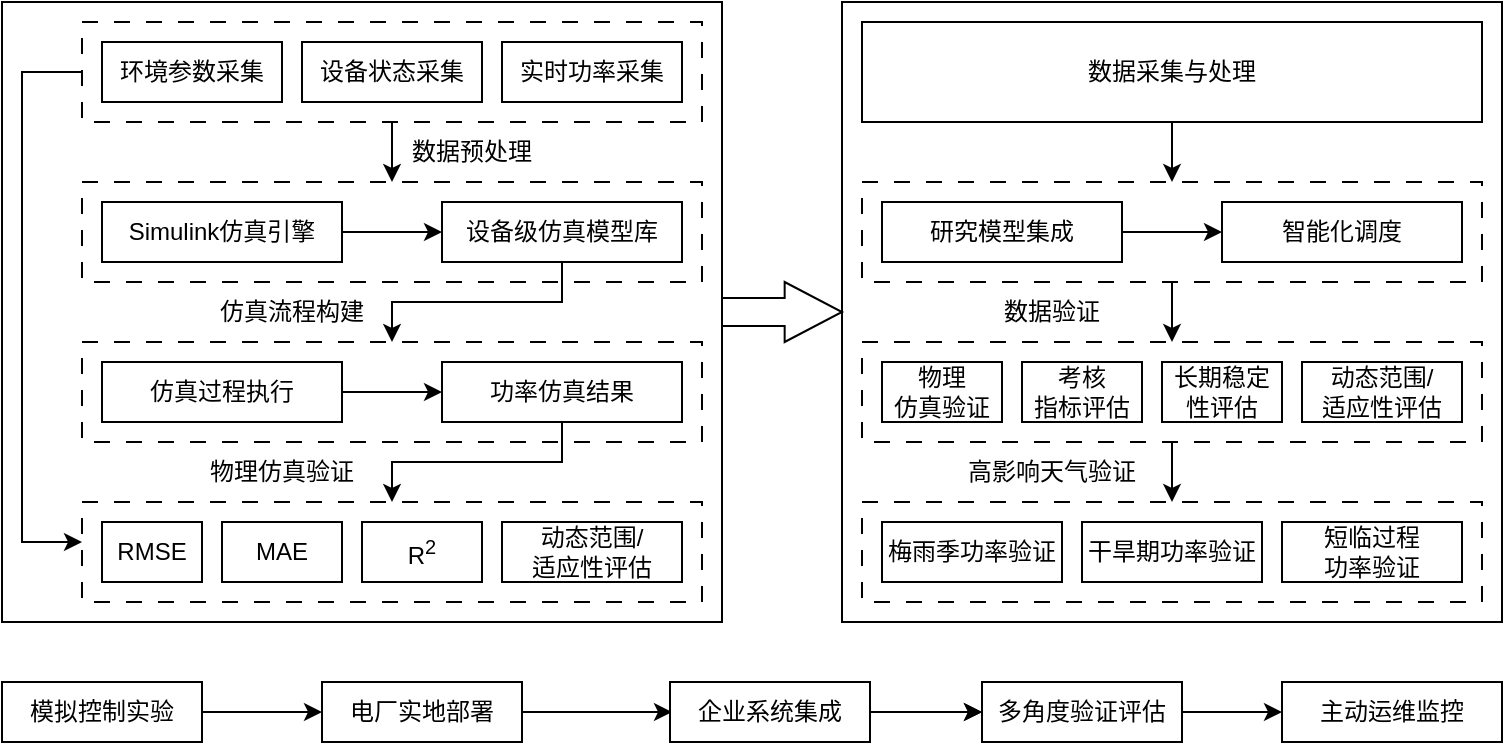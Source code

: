 <mxfile version="24.7.14">
  <diagram name="第 1 页" id="JdO8HhEov-TxPUyxK-kK">
    <mxGraphModel dx="1788" dy="933" grid="1" gridSize="10" guides="1" tooltips="1" connect="1" arrows="1" fold="1" page="1" pageScale="1" pageWidth="827" pageHeight="1169" math="0" shadow="0">
      <root>
        <mxCell id="0" />
        <mxCell id="1" parent="0" />
        <mxCell id="gggR3p40mo_o2JFA4w1f-165" value="" style="rounded=0;whiteSpace=wrap;html=1;fillColor=none;" vertex="1" parent="1">
          <mxGeometry x="450" y="410" width="330" height="310" as="geometry" />
        </mxCell>
        <mxCell id="gggR3p40mo_o2JFA4w1f-157" value="" style="rounded=0;whiteSpace=wrap;html=1;fillColor=none;" vertex="1" parent="1">
          <mxGeometry x="30" y="410" width="360" height="310" as="geometry" />
        </mxCell>
        <mxCell id="gggR3p40mo_o2JFA4w1f-11" value="" style="html=1;whiteSpace=wrap;dashed=1;dashPattern=8 8;" vertex="1" parent="1">
          <mxGeometry x="70" y="500" width="310" height="50" as="geometry" />
        </mxCell>
        <mxCell id="gggR3p40mo_o2JFA4w1f-21" value="" style="edgeStyle=orthogonalEdgeStyle;rounded=0;orthogonalLoop=1;jettySize=auto;html=1;entryX=0.5;entryY=0;entryDx=0;entryDy=0;" edge="1" parent="1" source="gggR3p40mo_o2JFA4w1f-1" target="gggR3p40mo_o2JFA4w1f-11">
          <mxGeometry relative="1" as="geometry" />
        </mxCell>
        <mxCell id="gggR3p40mo_o2JFA4w1f-1" value="" style="html=1;whiteSpace=wrap;dashed=1;dashPattern=8 8;" vertex="1" parent="1">
          <mxGeometry x="70" y="420" width="310" height="50" as="geometry" />
        </mxCell>
        <mxCell id="gggR3p40mo_o2JFA4w1f-2" value="环境参数采集" style="rounded=0;whiteSpace=wrap;html=1;" vertex="1" parent="1">
          <mxGeometry x="80" y="430" width="90" height="30" as="geometry" />
        </mxCell>
        <mxCell id="gggR3p40mo_o2JFA4w1f-3" value="设备状态采集" style="rounded=0;whiteSpace=wrap;html=1;" vertex="1" parent="1">
          <mxGeometry x="180" y="430" width="90" height="30" as="geometry" />
        </mxCell>
        <mxCell id="gggR3p40mo_o2JFA4w1f-4" value="Simulink仿真引擎" style="rounded=0;whiteSpace=wrap;html=1;" vertex="1" parent="1">
          <mxGeometry x="80" y="510" width="120" height="30" as="geometry" />
        </mxCell>
        <mxCell id="gggR3p40mo_o2JFA4w1f-10" value="实时功率采集" style="rounded=0;whiteSpace=wrap;html=1;" vertex="1" parent="1">
          <mxGeometry x="280" y="430" width="90" height="30" as="geometry" />
        </mxCell>
        <mxCell id="gggR3p40mo_o2JFA4w1f-38" value="" style="edgeStyle=orthogonalEdgeStyle;rounded=0;orthogonalLoop=1;jettySize=auto;html=1;entryX=0.5;entryY=0;entryDx=0;entryDy=0;" edge="1" parent="1" source="gggR3p40mo_o2JFA4w1f-12" target="gggR3p40mo_o2JFA4w1f-22">
          <mxGeometry relative="1" as="geometry" />
        </mxCell>
        <mxCell id="gggR3p40mo_o2JFA4w1f-12" value="设备级仿真模型库" style="rounded=0;whiteSpace=wrap;html=1;" vertex="1" parent="1">
          <mxGeometry x="250" y="510" width="120" height="30" as="geometry" />
        </mxCell>
        <mxCell id="gggR3p40mo_o2JFA4w1f-13" value="" style="endArrow=classic;html=1;rounded=0;entryX=0;entryY=0.5;entryDx=0;entryDy=0;exitX=1;exitY=0.5;exitDx=0;exitDy=0;" edge="1" parent="1" source="gggR3p40mo_o2JFA4w1f-4" target="gggR3p40mo_o2JFA4w1f-12">
          <mxGeometry width="50" height="50" relative="1" as="geometry">
            <mxPoint x="390" y="350" as="sourcePoint" />
            <mxPoint x="440" y="300" as="targetPoint" />
          </mxGeometry>
        </mxCell>
        <mxCell id="gggR3p40mo_o2JFA4w1f-22" value="" style="html=1;whiteSpace=wrap;dashed=1;dashPattern=8 8;" vertex="1" parent="1">
          <mxGeometry x="70" y="580" width="310" height="50" as="geometry" />
        </mxCell>
        <mxCell id="gggR3p40mo_o2JFA4w1f-23" value="仿真过程执行" style="rounded=0;whiteSpace=wrap;html=1;" vertex="1" parent="1">
          <mxGeometry x="80" y="590" width="120" height="30" as="geometry" />
        </mxCell>
        <mxCell id="gggR3p40mo_o2JFA4w1f-36" value="" style="edgeStyle=orthogonalEdgeStyle;rounded=0;orthogonalLoop=1;jettySize=auto;html=1;entryX=0.5;entryY=0;entryDx=0;entryDy=0;" edge="1" parent="1" source="gggR3p40mo_o2JFA4w1f-24" target="gggR3p40mo_o2JFA4w1f-27">
          <mxGeometry relative="1" as="geometry" />
        </mxCell>
        <mxCell id="gggR3p40mo_o2JFA4w1f-24" value="功率仿真结果" style="rounded=0;whiteSpace=wrap;html=1;" vertex="1" parent="1">
          <mxGeometry x="250" y="590" width="120" height="30" as="geometry" />
        </mxCell>
        <mxCell id="gggR3p40mo_o2JFA4w1f-25" value="" style="endArrow=classic;html=1;rounded=0;entryX=0;entryY=0.5;entryDx=0;entryDy=0;exitX=1;exitY=0.5;exitDx=0;exitDy=0;" edge="1" parent="1" source="gggR3p40mo_o2JFA4w1f-23" target="gggR3p40mo_o2JFA4w1f-24">
          <mxGeometry width="50" height="50" relative="1" as="geometry">
            <mxPoint x="390" y="430" as="sourcePoint" />
            <mxPoint x="440" y="380" as="targetPoint" />
          </mxGeometry>
        </mxCell>
        <mxCell id="gggR3p40mo_o2JFA4w1f-27" value="" style="html=1;whiteSpace=wrap;dashed=1;dashPattern=8 8;" vertex="1" parent="1">
          <mxGeometry x="70" y="660" width="310" height="50" as="geometry" />
        </mxCell>
        <mxCell id="gggR3p40mo_o2JFA4w1f-30" value="RMSE" style="rounded=0;whiteSpace=wrap;html=1;" vertex="1" parent="1">
          <mxGeometry x="80" y="670" width="50" height="30" as="geometry" />
        </mxCell>
        <mxCell id="gggR3p40mo_o2JFA4w1f-31" value="MAE" style="rounded=0;whiteSpace=wrap;html=1;" vertex="1" parent="1">
          <mxGeometry x="140" y="670" width="60" height="30" as="geometry" />
        </mxCell>
        <mxCell id="gggR3p40mo_o2JFA4w1f-32" value="R&lt;sup&gt;2&lt;/sup&gt;" style="rounded=0;whiteSpace=wrap;html=1;" vertex="1" parent="1">
          <mxGeometry x="210" y="670" width="60" height="30" as="geometry" />
        </mxCell>
        <mxCell id="gggR3p40mo_o2JFA4w1f-34" value="" style="endArrow=classic;html=1;rounded=0;exitX=0;exitY=0.5;exitDx=0;exitDy=0;" edge="1" parent="1" source="gggR3p40mo_o2JFA4w1f-1">
          <mxGeometry width="50" height="50" relative="1" as="geometry">
            <mxPoint x="380" y="445" as="sourcePoint" />
            <mxPoint x="70" y="680" as="targetPoint" />
            <Array as="points">
              <mxPoint x="40" y="445" />
              <mxPoint x="40" y="680" />
            </Array>
          </mxGeometry>
        </mxCell>
        <mxCell id="gggR3p40mo_o2JFA4w1f-39" value="动态范围/&lt;div&gt;适应性评估&lt;/div&gt;" style="rounded=0;whiteSpace=wrap;html=1;" vertex="1" parent="1">
          <mxGeometry x="280" y="670" width="90" height="30" as="geometry" />
        </mxCell>
        <mxCell id="gggR3p40mo_o2JFA4w1f-59" value="" style="edgeStyle=orthogonalEdgeStyle;rounded=0;orthogonalLoop=1;jettySize=auto;html=1;" edge="1" parent="1" source="gggR3p40mo_o2JFA4w1f-52" target="gggR3p40mo_o2JFA4w1f-58">
          <mxGeometry relative="1" as="geometry" />
        </mxCell>
        <mxCell id="gggR3p40mo_o2JFA4w1f-52" value="数据采集与处理" style="rounded=0;whiteSpace=wrap;html=1;" vertex="1" parent="1">
          <mxGeometry x="460" y="420" width="310" height="50" as="geometry" />
        </mxCell>
        <mxCell id="gggR3p40mo_o2JFA4w1f-53" value="数据预处理" style="text;html=1;align=center;verticalAlign=middle;whiteSpace=wrap;rounded=0;" vertex="1" parent="1">
          <mxGeometry x="220" y="470" width="90" height="30" as="geometry" />
        </mxCell>
        <mxCell id="gggR3p40mo_o2JFA4w1f-54" value="仿真流程构建" style="text;html=1;align=center;verticalAlign=middle;whiteSpace=wrap;rounded=0;" vertex="1" parent="1">
          <mxGeometry x="130" y="550" width="90" height="30" as="geometry" />
        </mxCell>
        <mxCell id="gggR3p40mo_o2JFA4w1f-55" value="物理仿真验证" style="text;html=1;align=center;verticalAlign=middle;whiteSpace=wrap;rounded=0;" vertex="1" parent="1">
          <mxGeometry x="125" y="630" width="90" height="30" as="geometry" />
        </mxCell>
        <mxCell id="gggR3p40mo_o2JFA4w1f-77" value="" style="edgeStyle=orthogonalEdgeStyle;rounded=0;orthogonalLoop=1;jettySize=auto;html=1;entryX=0.5;entryY=0;entryDx=0;entryDy=0;" edge="1" parent="1" source="gggR3p40mo_o2JFA4w1f-58" target="gggR3p40mo_o2JFA4w1f-70">
          <mxGeometry relative="1" as="geometry" />
        </mxCell>
        <mxCell id="gggR3p40mo_o2JFA4w1f-58" value="" style="html=1;whiteSpace=wrap;dashed=1;dashPattern=8 8;" vertex="1" parent="1">
          <mxGeometry x="460" y="500" width="310" height="50" as="geometry" />
        </mxCell>
        <mxCell id="gggR3p40mo_o2JFA4w1f-60" value="研究模型集成" style="rounded=0;whiteSpace=wrap;html=1;" vertex="1" parent="1">
          <mxGeometry x="470" y="510" width="120" height="30" as="geometry" />
        </mxCell>
        <mxCell id="gggR3p40mo_o2JFA4w1f-61" value="智能化调度" style="rounded=0;whiteSpace=wrap;html=1;" vertex="1" parent="1">
          <mxGeometry x="640" y="510" width="120" height="30" as="geometry" />
        </mxCell>
        <mxCell id="gggR3p40mo_o2JFA4w1f-63" value="" style="endArrow=classic;html=1;rounded=0;exitX=1;exitY=0.5;exitDx=0;exitDy=0;exitPerimeter=0;" edge="1" parent="1" source="gggR3p40mo_o2JFA4w1f-60" target="gggR3p40mo_o2JFA4w1f-61">
          <mxGeometry width="50" height="50" relative="1" as="geometry">
            <mxPoint x="590" y="530" as="sourcePoint" />
            <mxPoint x="640" y="480" as="targetPoint" />
          </mxGeometry>
        </mxCell>
        <mxCell id="gggR3p40mo_o2JFA4w1f-83" value="" style="edgeStyle=orthogonalEdgeStyle;rounded=0;orthogonalLoop=1;jettySize=auto;html=1;entryX=0.5;entryY=0;entryDx=0;entryDy=0;entryPerimeter=0;" edge="1" parent="1" source="gggR3p40mo_o2JFA4w1f-70" target="gggR3p40mo_o2JFA4w1f-78">
          <mxGeometry relative="1" as="geometry" />
        </mxCell>
        <mxCell id="gggR3p40mo_o2JFA4w1f-70" value="" style="html=1;whiteSpace=wrap;dashed=1;dashPattern=8 8;" vertex="1" parent="1">
          <mxGeometry x="460" y="580" width="310" height="50" as="geometry" />
        </mxCell>
        <mxCell id="gggR3p40mo_o2JFA4w1f-74" value="动态&lt;span style=&quot;background-color: initial;&quot;&gt;范围/&lt;/span&gt;&lt;div&gt;&lt;span style=&quot;background-color: initial;&quot;&gt;适应性评估&lt;/span&gt;&lt;/div&gt;" style="rounded=0;whiteSpace=wrap;html=1;" vertex="1" parent="1">
          <mxGeometry x="680" y="590" width="80" height="30" as="geometry" />
        </mxCell>
        <mxCell id="gggR3p40mo_o2JFA4w1f-75" value="考核&lt;div&gt;指标评估&lt;/div&gt;" style="rounded=0;whiteSpace=wrap;html=1;" vertex="1" parent="1">
          <mxGeometry x="540" y="590" width="60" height="30" as="geometry" />
        </mxCell>
        <mxCell id="gggR3p40mo_o2JFA4w1f-76" value="长期稳定性评估" style="rounded=0;whiteSpace=wrap;html=1;" vertex="1" parent="1">
          <mxGeometry x="610" y="590" width="60" height="30" as="geometry" />
        </mxCell>
        <mxCell id="gggR3p40mo_o2JFA4w1f-78" value="" style="html=1;whiteSpace=wrap;dashed=1;dashPattern=8 8;" vertex="1" parent="1">
          <mxGeometry x="460" y="660" width="310" height="50" as="geometry" />
        </mxCell>
        <mxCell id="gggR3p40mo_o2JFA4w1f-79" value="干旱期功率验证" style="rounded=0;whiteSpace=wrap;html=1;" vertex="1" parent="1">
          <mxGeometry x="570" y="670" width="90" height="30" as="geometry" />
        </mxCell>
        <mxCell id="gggR3p40mo_o2JFA4w1f-80" value="&lt;span style=&quot;background-color: initial;&quot;&gt;梅雨季功率验证&lt;/span&gt;" style="rounded=0;whiteSpace=wrap;html=1;" vertex="1" parent="1">
          <mxGeometry x="470" y="670" width="90" height="30" as="geometry" />
        </mxCell>
        <mxCell id="gggR3p40mo_o2JFA4w1f-81" value="短临过程&lt;div&gt;功率验证&lt;/div&gt;" style="rounded=0;whiteSpace=wrap;html=1;" vertex="1" parent="1">
          <mxGeometry x="670" y="670" width="90" height="30" as="geometry" />
        </mxCell>
        <mxCell id="gggR3p40mo_o2JFA4w1f-82" value="数据验证" style="text;html=1;align=center;verticalAlign=middle;whiteSpace=wrap;rounded=0;" vertex="1" parent="1">
          <mxGeometry x="510" y="550" width="90" height="30" as="geometry" />
        </mxCell>
        <mxCell id="gggR3p40mo_o2JFA4w1f-84" value="高影响天气验证" style="text;html=1;align=center;verticalAlign=middle;whiteSpace=wrap;rounded=0;" vertex="1" parent="1">
          <mxGeometry x="510" y="630" width="90" height="30" as="geometry" />
        </mxCell>
        <mxCell id="gggR3p40mo_o2JFA4w1f-152" value="物理&lt;div&gt;仿真验证&lt;/div&gt;" style="rounded=0;whiteSpace=wrap;html=1;" vertex="1" parent="1">
          <mxGeometry x="470" y="590" width="60" height="30" as="geometry" />
        </mxCell>
        <mxCell id="gggR3p40mo_o2JFA4w1f-161" value="" style="html=1;shadow=0;dashed=0;align=center;verticalAlign=middle;shape=mxgraph.arrows2.arrow;dy=0.53;dx=28.67;notch=0;" vertex="1" parent="1">
          <mxGeometry x="390" y="550" width="60" height="30" as="geometry" />
        </mxCell>
        <mxCell id="gggR3p40mo_o2JFA4w1f-170" value="模拟控制实验" style="rounded=0;whiteSpace=wrap;html=1;" vertex="1" parent="1">
          <mxGeometry x="30" y="750" width="100" height="30" as="geometry" />
        </mxCell>
        <mxCell id="gggR3p40mo_o2JFA4w1f-171" value="电厂实地部署" style="rounded=0;whiteSpace=wrap;html=1;" vertex="1" parent="1">
          <mxGeometry x="190" y="750" width="100" height="30" as="geometry" />
        </mxCell>
        <mxCell id="gggR3p40mo_o2JFA4w1f-174" value="" style="endArrow=classic;html=1;rounded=0;entryX=0;entryY=0.5;entryDx=0;entryDy=0;exitX=1;exitY=0.5;exitDx=0;exitDy=0;" edge="1" parent="1" source="gggR3p40mo_o2JFA4w1f-170" target="gggR3p40mo_o2JFA4w1f-171">
          <mxGeometry width="50" height="50" relative="1" as="geometry">
            <mxPoint x="140" y="760" as="sourcePoint" />
            <mxPoint x="190" y="710" as="targetPoint" />
          </mxGeometry>
        </mxCell>
        <mxCell id="gggR3p40mo_o2JFA4w1f-175" value="" style="endArrow=classic;html=1;rounded=0;entryX=0;entryY=0.5;entryDx=0;entryDy=0;exitX=1;exitY=0.5;exitDx=0;exitDy=0;" edge="1" parent="1" source="gggR3p40mo_o2JFA4w1f-171">
          <mxGeometry width="50" height="50" relative="1" as="geometry">
            <mxPoint x="320" y="770" as="sourcePoint" />
            <mxPoint x="365" y="765" as="targetPoint" />
          </mxGeometry>
        </mxCell>
        <mxCell id="gggR3p40mo_o2JFA4w1f-181" value="" style="edgeStyle=orthogonalEdgeStyle;rounded=0;orthogonalLoop=1;jettySize=auto;html=1;" edge="1" parent="1" source="gggR3p40mo_o2JFA4w1f-176" target="gggR3p40mo_o2JFA4w1f-177">
          <mxGeometry relative="1" as="geometry" />
        </mxCell>
        <mxCell id="gggR3p40mo_o2JFA4w1f-176" value="多角度验证评估" style="rounded=0;whiteSpace=wrap;html=1;" vertex="1" parent="1">
          <mxGeometry x="520" y="750" width="100" height="30" as="geometry" />
        </mxCell>
        <mxCell id="gggR3p40mo_o2JFA4w1f-177" value="主动运维监控" style="rounded=0;whiteSpace=wrap;html=1;" vertex="1" parent="1">
          <mxGeometry x="670" y="750" width="110" height="30" as="geometry" />
        </mxCell>
        <mxCell id="gggR3p40mo_o2JFA4w1f-180" value="" style="edgeStyle=orthogonalEdgeStyle;rounded=0;orthogonalLoop=1;jettySize=auto;html=1;" edge="1" parent="1" source="gggR3p40mo_o2JFA4w1f-178" target="gggR3p40mo_o2JFA4w1f-176">
          <mxGeometry relative="1" as="geometry" />
        </mxCell>
        <mxCell id="gggR3p40mo_o2JFA4w1f-178" value="企业系统集成" style="rounded=0;whiteSpace=wrap;html=1;" vertex="1" parent="1">
          <mxGeometry x="364" y="750" width="100" height="30" as="geometry" />
        </mxCell>
        <mxCell id="gggR3p40mo_o2JFA4w1f-179" value="" style="endArrow=classic;html=1;rounded=0;entryX=0;entryY=0.5;entryDx=0;entryDy=0;" edge="1" parent="1" target="gggR3p40mo_o2JFA4w1f-176">
          <mxGeometry width="50" height="50" relative="1" as="geometry">
            <mxPoint x="470" y="765" as="sourcePoint" />
            <mxPoint x="510" y="720" as="targetPoint" />
          </mxGeometry>
        </mxCell>
      </root>
    </mxGraphModel>
  </diagram>
</mxfile>
